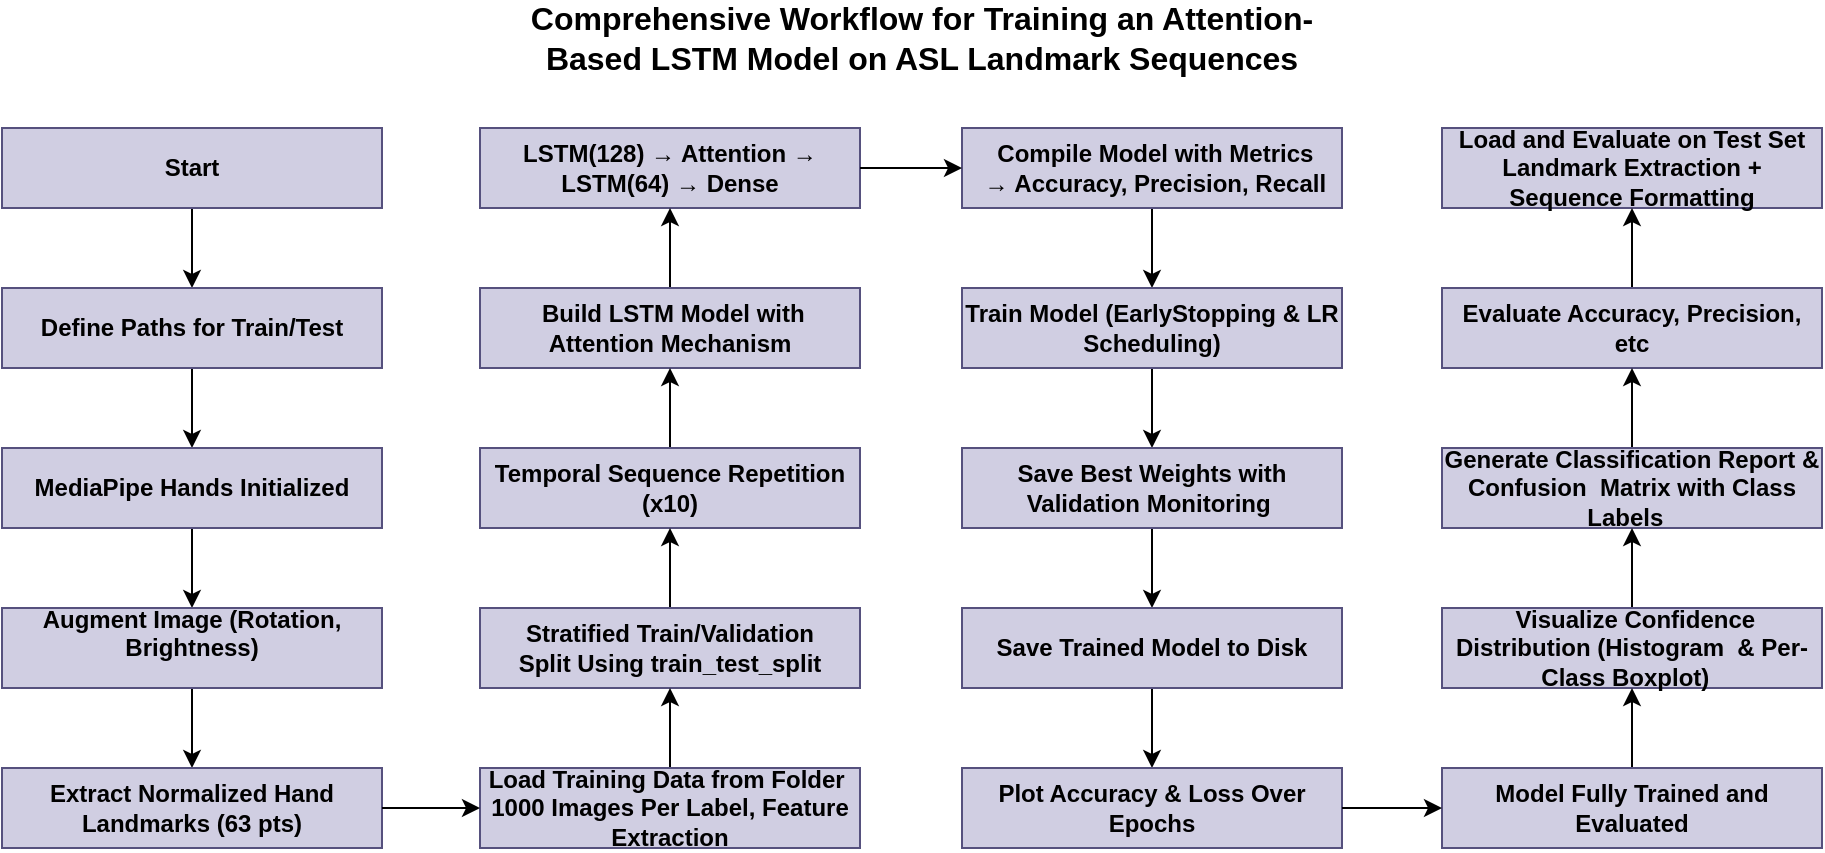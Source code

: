 <mxfile version="26.2.13">
  <diagram id="C5RBs43oDa-KdzZeNtuy" name="Page-1">
    <mxGraphModel dx="948" dy="652" grid="1" gridSize="10" guides="1" tooltips="1" connect="1" arrows="1" fold="1" page="1" pageScale="1" pageWidth="827" pageHeight="1169" math="0" shadow="0">
      <root>
        <mxCell id="WIyWlLk6GJQsqaUBKTNV-0" />
        <mxCell id="WIyWlLk6GJQsqaUBKTNV-1" parent="WIyWlLk6GJQsqaUBKTNV-0" />
        <mxCell id="iUWQHkMu8339N5Hj9UHk-88" value="" style="group" vertex="1" connectable="0" parent="WIyWlLk6GJQsqaUBKTNV-1">
          <mxGeometry x="80" y="80" width="190" height="360" as="geometry" />
        </mxCell>
        <mxCell id="iUWQHkMu8339N5Hj9UHk-110" style="edgeStyle=orthogonalEdgeStyle;rounded=0;orthogonalLoop=1;jettySize=auto;html=1;exitX=0.5;exitY=1;exitDx=0;exitDy=0;entryX=0.5;entryY=0;entryDx=0;entryDy=0;" edge="1" parent="iUWQHkMu8339N5Hj9UHk-88" source="iUWQHkMu8339N5Hj9UHk-83" target="iUWQHkMu8339N5Hj9UHk-84">
          <mxGeometry relative="1" as="geometry" />
        </mxCell>
        <mxCell id="iUWQHkMu8339N5Hj9UHk-83" value="&lt;b&gt;Start&lt;/b&gt;" style="rounded=0;whiteSpace=wrap;html=1;fillColor=#d0cee2;strokeColor=#56517e;" vertex="1" parent="iUWQHkMu8339N5Hj9UHk-88">
          <mxGeometry width="190" height="40" as="geometry" />
        </mxCell>
        <mxCell id="iUWQHkMu8339N5Hj9UHk-112" style="edgeStyle=orthogonalEdgeStyle;rounded=0;orthogonalLoop=1;jettySize=auto;html=1;exitX=0.5;exitY=1;exitDx=0;exitDy=0;entryX=0.5;entryY=0;entryDx=0;entryDy=0;" edge="1" parent="iUWQHkMu8339N5Hj9UHk-88" source="iUWQHkMu8339N5Hj9UHk-84" target="iUWQHkMu8339N5Hj9UHk-85">
          <mxGeometry relative="1" as="geometry" />
        </mxCell>
        <mxCell id="iUWQHkMu8339N5Hj9UHk-84" value="&lt;b&gt;Define Paths for Train/Test&lt;/b&gt;" style="rounded=0;whiteSpace=wrap;html=1;fillColor=#d0cee2;strokeColor=#56517e;" vertex="1" parent="iUWQHkMu8339N5Hj9UHk-88">
          <mxGeometry y="80" width="190" height="40" as="geometry" />
        </mxCell>
        <mxCell id="iUWQHkMu8339N5Hj9UHk-109" style="edgeStyle=orthogonalEdgeStyle;rounded=0;orthogonalLoop=1;jettySize=auto;html=1;exitX=0.5;exitY=1;exitDx=0;exitDy=0;entryX=0.5;entryY=0;entryDx=0;entryDy=0;" edge="1" parent="iUWQHkMu8339N5Hj9UHk-88" source="iUWQHkMu8339N5Hj9UHk-85" target="iUWQHkMu8339N5Hj9UHk-86">
          <mxGeometry relative="1" as="geometry" />
        </mxCell>
        <mxCell id="iUWQHkMu8339N5Hj9UHk-85" value="&lt;b&gt;&amp;nbsp;MediaPipe Hands Initialized&amp;nbsp;&lt;/b&gt;" style="rounded=0;whiteSpace=wrap;html=1;fillColor=#d0cee2;strokeColor=#56517e;" vertex="1" parent="iUWQHkMu8339N5Hj9UHk-88">
          <mxGeometry y="160" width="190" height="40" as="geometry" />
        </mxCell>
        <mxCell id="iUWQHkMu8339N5Hj9UHk-113" style="edgeStyle=orthogonalEdgeStyle;rounded=0;orthogonalLoop=1;jettySize=auto;html=1;exitX=0.5;exitY=1;exitDx=0;exitDy=0;entryX=0.5;entryY=0;entryDx=0;entryDy=0;" edge="1" parent="iUWQHkMu8339N5Hj9UHk-88" source="iUWQHkMu8339N5Hj9UHk-86" target="iUWQHkMu8339N5Hj9UHk-87">
          <mxGeometry relative="1" as="geometry" />
        </mxCell>
        <mxCell id="iUWQHkMu8339N5Hj9UHk-86" value="&lt;div&gt;&lt;b&gt;Augment Image (Rotation, Brightness)&lt;br&gt;&lt;/b&gt;&lt;/div&gt;&lt;div&gt;&lt;br&gt;&lt;/div&gt;" style="rounded=0;whiteSpace=wrap;html=1;fillColor=#d0cee2;strokeColor=#56517e;" vertex="1" parent="iUWQHkMu8339N5Hj9UHk-88">
          <mxGeometry y="240" width="190" height="40" as="geometry" />
        </mxCell>
        <mxCell id="iUWQHkMu8339N5Hj9UHk-87" value="&lt;div&gt;&lt;b&gt;Extract Normalized Hand Landmarks (63 pts)&lt;/b&gt;&lt;br&gt;&lt;/div&gt;" style="rounded=0;whiteSpace=wrap;html=1;fillColor=#d0cee2;strokeColor=#56517e;" vertex="1" parent="iUWQHkMu8339N5Hj9UHk-88">
          <mxGeometry y="320" width="190" height="40" as="geometry" />
        </mxCell>
        <mxCell id="iUWQHkMu8339N5Hj9UHk-89" value="" style="group" vertex="1" connectable="0" parent="WIyWlLk6GJQsqaUBKTNV-1">
          <mxGeometry x="319" y="80" width="190" height="360" as="geometry" />
        </mxCell>
        <mxCell id="iUWQHkMu8339N5Hj9UHk-90" value="&lt;div&gt;&lt;b&gt;LSTM(128) → Attention → LSTM(64) → Dense&lt;/b&gt;&lt;br&gt;&lt;/div&gt;" style="rounded=0;whiteSpace=wrap;html=1;fillColor=#d0cee2;strokeColor=#56517e;" vertex="1" parent="iUWQHkMu8339N5Hj9UHk-89">
          <mxGeometry width="190" height="40" as="geometry" />
        </mxCell>
        <mxCell id="iUWQHkMu8339N5Hj9UHk-119" style="edgeStyle=orthogonalEdgeStyle;rounded=0;orthogonalLoop=1;jettySize=auto;html=1;exitX=0.5;exitY=0;exitDx=0;exitDy=0;entryX=0.5;entryY=1;entryDx=0;entryDy=0;" edge="1" parent="iUWQHkMu8339N5Hj9UHk-89" source="iUWQHkMu8339N5Hj9UHk-91" target="iUWQHkMu8339N5Hj9UHk-90">
          <mxGeometry relative="1" as="geometry" />
        </mxCell>
        <mxCell id="iUWQHkMu8339N5Hj9UHk-91" value="&lt;div&gt;&lt;b&gt;&amp;nbsp;Build LSTM Model with Attention Mechanism&lt;/b&gt;&lt;br&gt;&lt;/div&gt;" style="rounded=0;whiteSpace=wrap;html=1;fillColor=#d0cee2;strokeColor=#56517e;" vertex="1" parent="iUWQHkMu8339N5Hj9UHk-89">
          <mxGeometry y="80" width="190" height="40" as="geometry" />
        </mxCell>
        <mxCell id="iUWQHkMu8339N5Hj9UHk-117" style="edgeStyle=orthogonalEdgeStyle;rounded=0;orthogonalLoop=1;jettySize=auto;html=1;exitX=0.5;exitY=0;exitDx=0;exitDy=0;entryX=0.5;entryY=1;entryDx=0;entryDy=0;" edge="1" parent="iUWQHkMu8339N5Hj9UHk-89" source="iUWQHkMu8339N5Hj9UHk-92" target="iUWQHkMu8339N5Hj9UHk-91">
          <mxGeometry relative="1" as="geometry" />
        </mxCell>
        <mxCell id="iUWQHkMu8339N5Hj9UHk-92" value="&lt;div&gt;&lt;b&gt;Temporal Sequence Repetition (x10)&lt;/b&gt;&lt;br&gt;&lt;/div&gt;" style="rounded=0;whiteSpace=wrap;html=1;fillColor=#d0cee2;strokeColor=#56517e;" vertex="1" parent="iUWQHkMu8339N5Hj9UHk-89">
          <mxGeometry y="160" width="190" height="40" as="geometry" />
        </mxCell>
        <mxCell id="iUWQHkMu8339N5Hj9UHk-116" style="edgeStyle=orthogonalEdgeStyle;rounded=0;orthogonalLoop=1;jettySize=auto;html=1;exitX=0.5;exitY=0;exitDx=0;exitDy=0;entryX=0.5;entryY=1;entryDx=0;entryDy=0;" edge="1" parent="iUWQHkMu8339N5Hj9UHk-89" source="iUWQHkMu8339N5Hj9UHk-93" target="iUWQHkMu8339N5Hj9UHk-92">
          <mxGeometry relative="1" as="geometry" />
        </mxCell>
        <mxCell id="iUWQHkMu8339N5Hj9UHk-93" value="&lt;div&gt;&lt;div&gt;&lt;b&gt;&amp;nbsp;Stratified Train/Validation&amp;nbsp;&lt;br&gt;&lt;/b&gt;&lt;/div&gt;&lt;div&gt;&lt;b&gt;Split Using train_test_split&lt;/b&gt;&lt;/div&gt;&lt;/div&gt;" style="rounded=0;whiteSpace=wrap;html=1;fillColor=#d0cee2;strokeColor=#56517e;" vertex="1" parent="iUWQHkMu8339N5Hj9UHk-89">
          <mxGeometry y="240" width="190" height="40" as="geometry" />
        </mxCell>
        <mxCell id="iUWQHkMu8339N5Hj9UHk-115" style="edgeStyle=orthogonalEdgeStyle;rounded=0;orthogonalLoop=1;jettySize=auto;html=1;exitX=0.5;exitY=0;exitDx=0;exitDy=0;entryX=0.5;entryY=1;entryDx=0;entryDy=0;" edge="1" parent="iUWQHkMu8339N5Hj9UHk-89" source="iUWQHkMu8339N5Hj9UHk-94" target="iUWQHkMu8339N5Hj9UHk-93">
          <mxGeometry relative="1" as="geometry" />
        </mxCell>
        <mxCell id="iUWQHkMu8339N5Hj9UHk-94" value="&lt;div&gt;&lt;b&gt;Load Training Data from Folder&amp;nbsp;&lt;br&gt;&lt;/b&gt;&lt;/div&gt;&lt;div&gt;&lt;b&gt;1000 Images Per Label, Feature Extraction&lt;/b&gt;&lt;/div&gt;" style="rounded=0;whiteSpace=wrap;html=1;fillColor=#d0cee2;strokeColor=#56517e;" vertex="1" parent="iUWQHkMu8339N5Hj9UHk-89">
          <mxGeometry y="320" width="190" height="40" as="geometry" />
        </mxCell>
        <mxCell id="iUWQHkMu8339N5Hj9UHk-95" value="" style="group" vertex="1" connectable="0" parent="WIyWlLk6GJQsqaUBKTNV-1">
          <mxGeometry x="560" y="80" width="190" height="360" as="geometry" />
        </mxCell>
        <mxCell id="iUWQHkMu8339N5Hj9UHk-121" style="edgeStyle=orthogonalEdgeStyle;rounded=0;orthogonalLoop=1;jettySize=auto;html=1;exitX=0.5;exitY=1;exitDx=0;exitDy=0;entryX=0.5;entryY=0;entryDx=0;entryDy=0;" edge="1" parent="iUWQHkMu8339N5Hj9UHk-95" source="iUWQHkMu8339N5Hj9UHk-96" target="iUWQHkMu8339N5Hj9UHk-97">
          <mxGeometry relative="1" as="geometry" />
        </mxCell>
        <mxCell id="iUWQHkMu8339N5Hj9UHk-96" value="&lt;div&gt;&amp;nbsp;&lt;b&gt;Compile Model with Metrics&lt;br&gt;&lt;/b&gt;&lt;/div&gt;&lt;div&gt;&lt;b&gt;&amp;nbsp;→ Accuracy, Precision, Recall&lt;/b&gt;&lt;br&gt;&lt;/div&gt;" style="rounded=0;whiteSpace=wrap;html=1;fillColor=#d0cee2;strokeColor=#56517e;" vertex="1" parent="iUWQHkMu8339N5Hj9UHk-95">
          <mxGeometry width="190" height="40" as="geometry" />
        </mxCell>
        <mxCell id="iUWQHkMu8339N5Hj9UHk-122" style="edgeStyle=orthogonalEdgeStyle;rounded=0;orthogonalLoop=1;jettySize=auto;html=1;exitX=0.5;exitY=1;exitDx=0;exitDy=0;entryX=0.5;entryY=0;entryDx=0;entryDy=0;" edge="1" parent="iUWQHkMu8339N5Hj9UHk-95" source="iUWQHkMu8339N5Hj9UHk-97" target="iUWQHkMu8339N5Hj9UHk-98">
          <mxGeometry relative="1" as="geometry" />
        </mxCell>
        <mxCell id="iUWQHkMu8339N5Hj9UHk-97" value="&lt;div&gt;&lt;b&gt;Train Model (EarlyStopping &amp;amp; LR Scheduling)&lt;/b&gt;&lt;br&gt;&lt;/div&gt;" style="rounded=0;whiteSpace=wrap;html=1;fillColor=#d0cee2;strokeColor=#56517e;" vertex="1" parent="iUWQHkMu8339N5Hj9UHk-95">
          <mxGeometry y="80" width="190" height="40" as="geometry" />
        </mxCell>
        <mxCell id="iUWQHkMu8339N5Hj9UHk-123" style="edgeStyle=orthogonalEdgeStyle;rounded=0;orthogonalLoop=1;jettySize=auto;html=1;exitX=0.5;exitY=1;exitDx=0;exitDy=0;entryX=0.5;entryY=0;entryDx=0;entryDy=0;" edge="1" parent="iUWQHkMu8339N5Hj9UHk-95" source="iUWQHkMu8339N5Hj9UHk-98" target="iUWQHkMu8339N5Hj9UHk-99">
          <mxGeometry relative="1" as="geometry" />
        </mxCell>
        <mxCell id="iUWQHkMu8339N5Hj9UHk-98" value="&lt;div&gt;&lt;b&gt;Save Best Weights with Validation Monitoring&amp;nbsp;&lt;/b&gt;&lt;br&gt;&lt;/div&gt;" style="rounded=0;whiteSpace=wrap;html=1;fillColor=#d0cee2;strokeColor=#56517e;" vertex="1" parent="iUWQHkMu8339N5Hj9UHk-95">
          <mxGeometry y="160" width="190" height="40" as="geometry" />
        </mxCell>
        <mxCell id="iUWQHkMu8339N5Hj9UHk-124" style="edgeStyle=orthogonalEdgeStyle;rounded=0;orthogonalLoop=1;jettySize=auto;html=1;exitX=0.5;exitY=1;exitDx=0;exitDy=0;entryX=0.5;entryY=0;entryDx=0;entryDy=0;" edge="1" parent="iUWQHkMu8339N5Hj9UHk-95" source="iUWQHkMu8339N5Hj9UHk-99" target="iUWQHkMu8339N5Hj9UHk-100">
          <mxGeometry relative="1" as="geometry" />
        </mxCell>
        <mxCell id="iUWQHkMu8339N5Hj9UHk-99" value="&lt;div&gt;&lt;b&gt;Save Trained Model to Disk&lt;/b&gt;&lt;br&gt;&lt;/div&gt;" style="rounded=0;whiteSpace=wrap;html=1;fillColor=#d0cee2;strokeColor=#56517e;" vertex="1" parent="iUWQHkMu8339N5Hj9UHk-95">
          <mxGeometry y="240" width="190" height="40" as="geometry" />
        </mxCell>
        <mxCell id="iUWQHkMu8339N5Hj9UHk-100" value="&lt;div&gt;&lt;b&gt;Plot Accuracy &amp;amp; Loss Over Epochs&lt;/b&gt;&lt;br&gt;&lt;/div&gt;" style="rounded=0;whiteSpace=wrap;html=1;fillColor=#d0cee2;strokeColor=#56517e;" vertex="1" parent="iUWQHkMu8339N5Hj9UHk-95">
          <mxGeometry y="320" width="190" height="40" as="geometry" />
        </mxCell>
        <mxCell id="iUWQHkMu8339N5Hj9UHk-101" value="" style="group" vertex="1" connectable="0" parent="WIyWlLk6GJQsqaUBKTNV-1">
          <mxGeometry x="800" y="80" width="190" height="360" as="geometry" />
        </mxCell>
        <mxCell id="iUWQHkMu8339N5Hj9UHk-102" value="&lt;div&gt;&lt;b&gt;Load and Evaluate on Test Set&lt;br&gt;&lt;/b&gt;&lt;/div&gt;&lt;div&gt;&lt;b&gt;Landmark Extraction + Sequence Formatting&lt;/b&gt;&lt;br&gt;&lt;/div&gt;" style="rounded=0;whiteSpace=wrap;html=1;fillColor=#d0cee2;strokeColor=#56517e;" vertex="1" parent="iUWQHkMu8339N5Hj9UHk-101">
          <mxGeometry width="190" height="40" as="geometry" />
        </mxCell>
        <mxCell id="iUWQHkMu8339N5Hj9UHk-129" style="edgeStyle=orthogonalEdgeStyle;rounded=0;orthogonalLoop=1;jettySize=auto;html=1;exitX=0.5;exitY=0;exitDx=0;exitDy=0;entryX=0.5;entryY=1;entryDx=0;entryDy=0;" edge="1" parent="iUWQHkMu8339N5Hj9UHk-101" source="iUWQHkMu8339N5Hj9UHk-103" target="iUWQHkMu8339N5Hj9UHk-102">
          <mxGeometry relative="1" as="geometry" />
        </mxCell>
        <mxCell id="iUWQHkMu8339N5Hj9UHk-103" value="&lt;div&gt;&lt;b&gt;Evaluate Accuracy, Precision, etc&lt;/b&gt;&lt;br&gt;&lt;/div&gt;" style="rounded=0;whiteSpace=wrap;html=1;fillColor=#d0cee2;strokeColor=#56517e;" vertex="1" parent="iUWQHkMu8339N5Hj9UHk-101">
          <mxGeometry y="80" width="190" height="40" as="geometry" />
        </mxCell>
        <mxCell id="iUWQHkMu8339N5Hj9UHk-128" style="edgeStyle=orthogonalEdgeStyle;rounded=0;orthogonalLoop=1;jettySize=auto;html=1;exitX=0.5;exitY=0;exitDx=0;exitDy=0;entryX=0.5;entryY=1;entryDx=0;entryDy=0;" edge="1" parent="iUWQHkMu8339N5Hj9UHk-101" source="iUWQHkMu8339N5Hj9UHk-104" target="iUWQHkMu8339N5Hj9UHk-103">
          <mxGeometry relative="1" as="geometry" />
        </mxCell>
        <mxCell id="iUWQHkMu8339N5Hj9UHk-104" value="&lt;b&gt;Generate Classification Report &amp;amp; Confusion&amp;nbsp;&amp;nbsp;Matrix with Class Labels &amp;nbsp;&lt;/b&gt;" style="rounded=0;whiteSpace=wrap;html=1;fillColor=#d0cee2;strokeColor=#56517e;" vertex="1" parent="iUWQHkMu8339N5Hj9UHk-101">
          <mxGeometry y="160" width="190" height="40" as="geometry" />
        </mxCell>
        <mxCell id="iUWQHkMu8339N5Hj9UHk-127" style="edgeStyle=orthogonalEdgeStyle;rounded=0;orthogonalLoop=1;jettySize=auto;html=1;exitX=0.5;exitY=0;exitDx=0;exitDy=0;entryX=0.5;entryY=1;entryDx=0;entryDy=0;" edge="1" parent="iUWQHkMu8339N5Hj9UHk-101" source="iUWQHkMu8339N5Hj9UHk-105" target="iUWQHkMu8339N5Hj9UHk-104">
          <mxGeometry relative="1" as="geometry" />
        </mxCell>
        <mxCell id="iUWQHkMu8339N5Hj9UHk-105" value="&lt;div&gt;&lt;b&gt;&amp;nbsp;Visualize Confidence Distribution (Histogram&amp;nbsp;&amp;nbsp;&amp;amp; Per-Class Boxplot) &amp;nbsp;&lt;/b&gt;&lt;br&gt;&lt;/div&gt;" style="rounded=0;whiteSpace=wrap;html=1;fillColor=#d0cee2;strokeColor=#56517e;" vertex="1" parent="iUWQHkMu8339N5Hj9UHk-101">
          <mxGeometry y="240" width="190" height="40" as="geometry" />
        </mxCell>
        <mxCell id="iUWQHkMu8339N5Hj9UHk-126" style="edgeStyle=orthogonalEdgeStyle;rounded=0;orthogonalLoop=1;jettySize=auto;html=1;exitX=0.5;exitY=0;exitDx=0;exitDy=0;entryX=0.5;entryY=1;entryDx=0;entryDy=0;" edge="1" parent="iUWQHkMu8339N5Hj9UHk-101" source="iUWQHkMu8339N5Hj9UHk-106" target="iUWQHkMu8339N5Hj9UHk-105">
          <mxGeometry relative="1" as="geometry" />
        </mxCell>
        <mxCell id="iUWQHkMu8339N5Hj9UHk-106" value="&lt;div&gt;&lt;b&gt;Model Fully Trained and Evaluated&lt;/b&gt;&lt;br&gt;&lt;/div&gt;" style="rounded=0;whiteSpace=wrap;html=1;fillColor=#d0cee2;strokeColor=#56517e;" vertex="1" parent="iUWQHkMu8339N5Hj9UHk-101">
          <mxGeometry y="320" width="190" height="40" as="geometry" />
        </mxCell>
        <mxCell id="iUWQHkMu8339N5Hj9UHk-114" style="edgeStyle=orthogonalEdgeStyle;rounded=0;orthogonalLoop=1;jettySize=auto;html=1;exitX=1;exitY=0.5;exitDx=0;exitDy=0;entryX=0;entryY=0.5;entryDx=0;entryDy=0;" edge="1" parent="WIyWlLk6GJQsqaUBKTNV-1" source="iUWQHkMu8339N5Hj9UHk-87" target="iUWQHkMu8339N5Hj9UHk-94">
          <mxGeometry relative="1" as="geometry" />
        </mxCell>
        <mxCell id="iUWQHkMu8339N5Hj9UHk-120" style="edgeStyle=orthogonalEdgeStyle;rounded=0;orthogonalLoop=1;jettySize=auto;html=1;exitX=1;exitY=0.5;exitDx=0;exitDy=0;entryX=0;entryY=0.5;entryDx=0;entryDy=0;" edge="1" parent="WIyWlLk6GJQsqaUBKTNV-1" source="iUWQHkMu8339N5Hj9UHk-90" target="iUWQHkMu8339N5Hj9UHk-96">
          <mxGeometry relative="1" as="geometry" />
        </mxCell>
        <mxCell id="iUWQHkMu8339N5Hj9UHk-125" style="edgeStyle=orthogonalEdgeStyle;rounded=0;orthogonalLoop=1;jettySize=auto;html=1;exitX=1;exitY=0.5;exitDx=0;exitDy=0;entryX=0;entryY=0.5;entryDx=0;entryDy=0;" edge="1" parent="WIyWlLk6GJQsqaUBKTNV-1" source="iUWQHkMu8339N5Hj9UHk-100" target="iUWQHkMu8339N5Hj9UHk-106">
          <mxGeometry relative="1" as="geometry" />
        </mxCell>
        <mxCell id="iUWQHkMu8339N5Hj9UHk-130" value="&lt;span style=&quot;text-align: start; font-size: medium;&quot;&gt;&lt;b&gt;Comprehensive Workflow for Training an Attention-Based LSTM Model on ASL Landmark Sequences&lt;/b&gt;&lt;/span&gt;" style="text;html=1;align=center;verticalAlign=middle;whiteSpace=wrap;rounded=0;" vertex="1" parent="WIyWlLk6GJQsqaUBKTNV-1">
          <mxGeometry x="330" y="20" width="420" height="30" as="geometry" />
        </mxCell>
      </root>
    </mxGraphModel>
  </diagram>
</mxfile>
